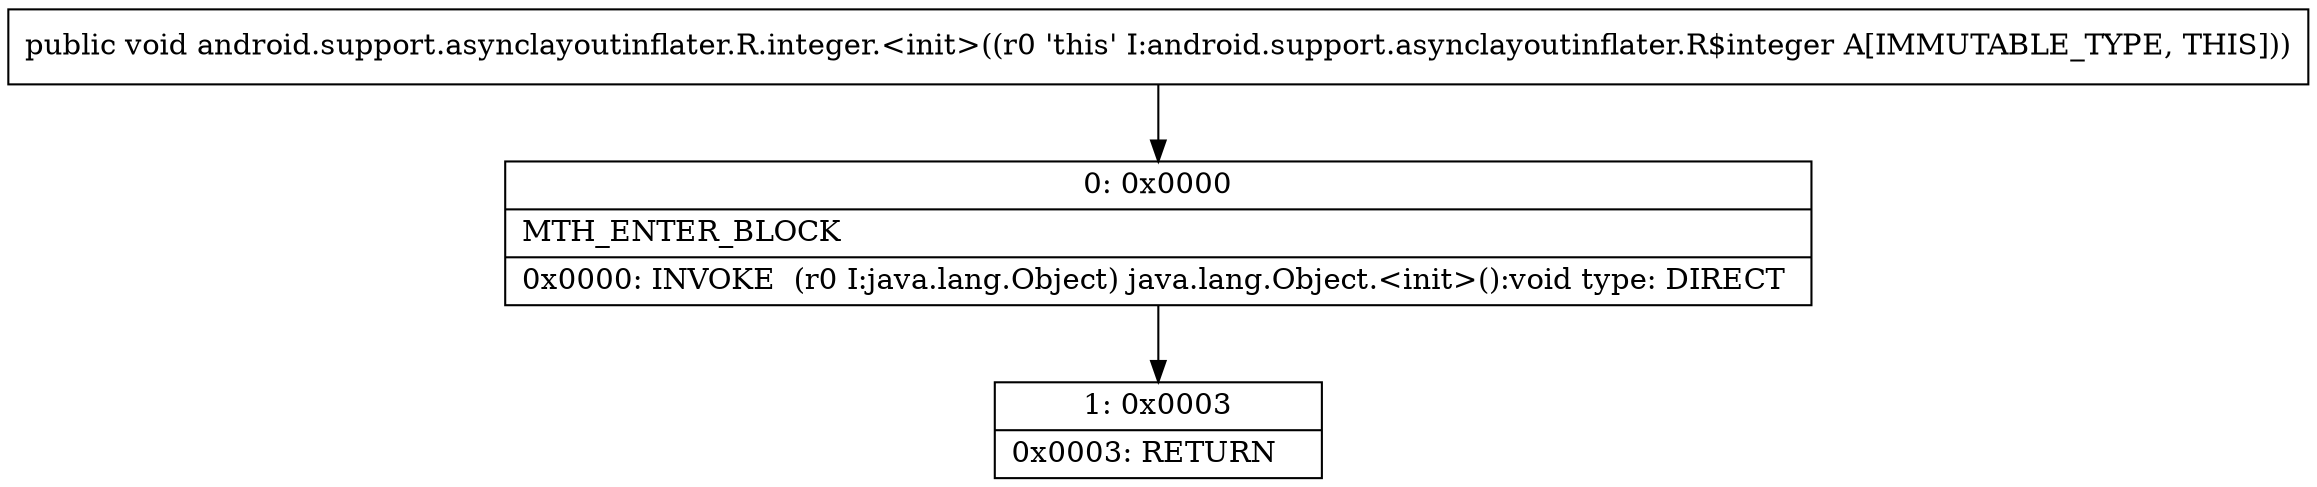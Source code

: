 digraph "CFG forandroid.support.asynclayoutinflater.R.integer.\<init\>()V" {
Node_0 [shape=record,label="{0\:\ 0x0000|MTH_ENTER_BLOCK\l|0x0000: INVOKE  (r0 I:java.lang.Object) java.lang.Object.\<init\>():void type: DIRECT \l}"];
Node_1 [shape=record,label="{1\:\ 0x0003|0x0003: RETURN   \l}"];
MethodNode[shape=record,label="{public void android.support.asynclayoutinflater.R.integer.\<init\>((r0 'this' I:android.support.asynclayoutinflater.R$integer A[IMMUTABLE_TYPE, THIS])) }"];
MethodNode -> Node_0;
Node_0 -> Node_1;
}

